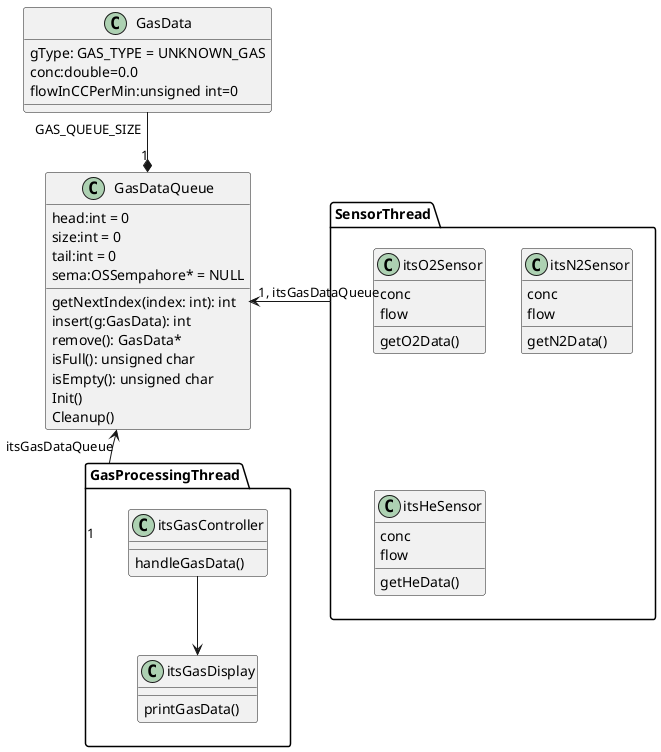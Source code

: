 @startuml Queuing Example
    class GasDataQueue{
        head:int = 0
        size:int = 0
        tail:int = 0
        sema:OSSempahore* = NULL
        getNextIndex(index: int): int
        insert(g:GasData): int
        remove(): GasData*
        isFull(): unsigned char
        isEmpty(): unsigned char
        Init()
        Cleanup()
    }

    class GasData{
        gType: GAS_TYPE = UNKNOWN_GAS
        conc:double=0.0
        flowInCCPerMin:unsigned int=0
    }

    package SensorThread{
        class itsO2Sensor{
            conc
            flow
            getO2Data()
        }
        class itsN2Sensor{
            conc
            flow
            getN2Data()
        }
        class itsHeSensor{
            conc
            flow
            getHeData()
        }
    }

    package GasProcessingThread{
        class itsGasController{
            handleGasData()
        }
        class itsGasDisplay{
            printGasData()
        }
        itsGasController --> itsGasDisplay
    }

    GasData "GAS_QUEUE_SIZE" --* "1" GasDataQueue
    SensorThread -left--> "1, itsGasDataQueue" GasDataQueue
    GasDataQueue "itsGasDataQueue" <-- "1" GasProcessingThread
    
@enduml